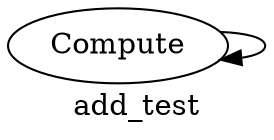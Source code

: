 digraph add {
  1 [label="Compute",data_type=float,distance=4,operation=add,length=32]	
  1 -> 1 [label="",type=1,condition=5000000]	
  module_name="add"
  function_name="float_add"
  label="add_test"
}
